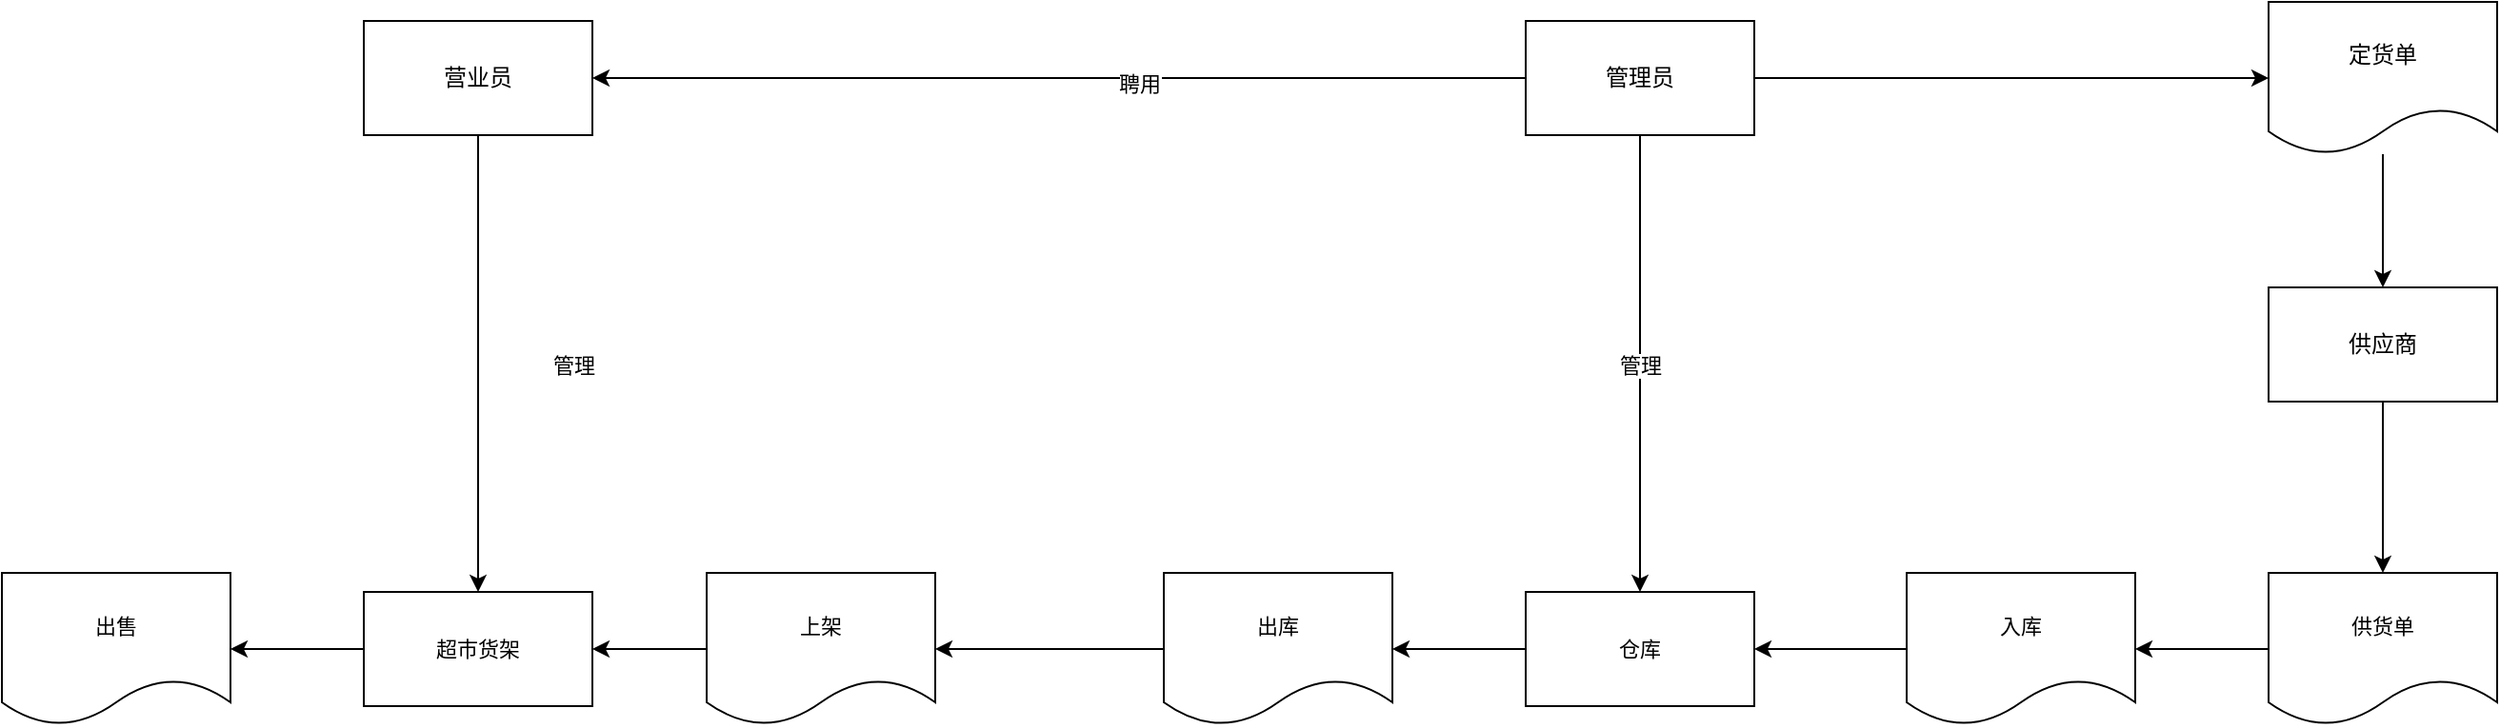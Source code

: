 <mxfile>
    <diagram id="-OzXARZJPh3rWAMKBhX5" name="Page-1">
        <mxGraphModel dx="1913" dy="1018" grid="1" gridSize="10" guides="1" tooltips="1" connect="1" arrows="1" fold="1" page="1" pageScale="1" pageWidth="850" pageHeight="1100" math="0" shadow="0">
            <root>
                <mxCell id="0"/>
                <mxCell id="1" parent="0"/>
                <mxCell id="10" style="edgeStyle=elbowEdgeStyle;html=1;" edge="1" parent="1" source="3" target="6">
                    <mxGeometry relative="1" as="geometry"/>
                </mxCell>
                <mxCell id="11" value="聘用" style="edgeLabel;html=1;align=center;verticalAlign=middle;resizable=0;points=[];" vertex="1" connectable="0" parent="10">
                    <mxGeometry x="-0.169" y="3" relative="1" as="geometry">
                        <mxPoint as="offset"/>
                    </mxGeometry>
                </mxCell>
                <mxCell id="14" style="edgeStyle=elbowEdgeStyle;shape=connector;rounded=1;html=1;labelBackgroundColor=default;strokeColor=default;fontFamily=Helvetica;fontSize=11;fontColor=default;endArrow=classic;" edge="1" parent="1" source="3" target="13">
                    <mxGeometry relative="1" as="geometry"/>
                </mxCell>
                <mxCell id="30" style="edgeStyle=elbowEdgeStyle;shape=connector;rounded=1;html=1;labelBackgroundColor=default;strokeColor=default;fontFamily=Helvetica;fontSize=11;fontColor=default;endArrow=classic;" edge="1" parent="1" source="3" target="16">
                    <mxGeometry relative="1" as="geometry"/>
                </mxCell>
                <mxCell id="31" value="管理" style="edgeLabel;html=1;align=center;verticalAlign=middle;resizable=0;points=[];fontSize=11;fontFamily=Helvetica;fontColor=default;" vertex="1" connectable="0" parent="30">
                    <mxGeometry x="0.294" y="-2" relative="1" as="geometry">
                        <mxPoint x="2" y="-35" as="offset"/>
                    </mxGeometry>
                </mxCell>
                <mxCell id="3" value="管理员" style="rounded=0;whiteSpace=wrap;html=1;" vertex="1" parent="1">
                    <mxGeometry x="250" y="140" width="120" height="60" as="geometry"/>
                </mxCell>
                <mxCell id="34" style="edgeStyle=elbowEdgeStyle;shape=connector;rounded=1;html=1;labelBackgroundColor=default;strokeColor=default;fontFamily=Helvetica;fontSize=11;fontColor=default;endArrow=classic;" edge="1" parent="1" source="6" target="33">
                    <mxGeometry relative="1" as="geometry"/>
                </mxCell>
                <mxCell id="35" value="管理" style="edgeLabel;html=1;align=center;verticalAlign=middle;resizable=0;points=[];fontSize=11;fontFamily=Helvetica;fontColor=default;" vertex="1" connectable="0" parent="34">
                    <mxGeometry x="0.281" y="8" relative="1" as="geometry">
                        <mxPoint x="42" y="-33" as="offset"/>
                    </mxGeometry>
                </mxCell>
                <mxCell id="6" value="营业员" style="rounded=0;whiteSpace=wrap;html=1;" vertex="1" parent="1">
                    <mxGeometry x="-360" y="140" width="120" height="60" as="geometry"/>
                </mxCell>
                <mxCell id="18" style="edgeStyle=elbowEdgeStyle;shape=connector;rounded=1;html=1;labelBackgroundColor=default;strokeColor=default;fontFamily=Helvetica;fontSize=11;fontColor=default;endArrow=classic;" edge="1" parent="1" source="12" target="17">
                    <mxGeometry relative="1" as="geometry"/>
                </mxCell>
                <mxCell id="12" value="供应商" style="rounded=0;whiteSpace=wrap;html=1;" vertex="1" parent="1">
                    <mxGeometry x="640" y="280" width="120" height="60" as="geometry"/>
                </mxCell>
                <mxCell id="15" style="edgeStyle=elbowEdgeStyle;shape=connector;rounded=1;html=1;labelBackgroundColor=default;strokeColor=default;fontFamily=Helvetica;fontSize=11;fontColor=default;endArrow=classic;" edge="1" parent="1" source="13" target="12">
                    <mxGeometry relative="1" as="geometry"/>
                </mxCell>
                <mxCell id="13" value="定货单" style="shape=document;whiteSpace=wrap;html=1;boundedLbl=1;" vertex="1" parent="1">
                    <mxGeometry x="640" y="130" width="120" height="80" as="geometry"/>
                </mxCell>
                <mxCell id="25" style="edgeStyle=elbowEdgeStyle;shape=connector;rounded=1;html=1;labelBackgroundColor=default;strokeColor=default;fontFamily=Helvetica;fontSize=11;fontColor=default;endArrow=classic;" edge="1" parent="1" source="16" target="24">
                    <mxGeometry relative="1" as="geometry"/>
                </mxCell>
                <mxCell id="16" value="仓库" style="rounded=0;whiteSpace=wrap;html=1;fontFamily=Helvetica;fontSize=11;fontColor=default;" vertex="1" parent="1">
                    <mxGeometry x="250" y="440" width="120" height="60" as="geometry"/>
                </mxCell>
                <mxCell id="22" style="edgeStyle=elbowEdgeStyle;shape=connector;rounded=1;html=1;labelBackgroundColor=default;strokeColor=default;fontFamily=Helvetica;fontSize=11;fontColor=default;endArrow=classic;" edge="1" parent="1" source="17" target="21">
                    <mxGeometry relative="1" as="geometry"/>
                </mxCell>
                <mxCell id="17" value="供货单" style="shape=document;whiteSpace=wrap;html=1;boundedLbl=1;fontFamily=Helvetica;fontSize=11;fontColor=default;" vertex="1" parent="1">
                    <mxGeometry x="640" y="430" width="120" height="80" as="geometry"/>
                </mxCell>
                <mxCell id="23" style="edgeStyle=elbowEdgeStyle;shape=connector;rounded=1;html=1;labelBackgroundColor=default;strokeColor=default;fontFamily=Helvetica;fontSize=11;fontColor=default;endArrow=classic;" edge="1" parent="1" source="21" target="16">
                    <mxGeometry relative="1" as="geometry"/>
                </mxCell>
                <mxCell id="21" value="入库" style="shape=document;whiteSpace=wrap;html=1;boundedLbl=1;fontFamily=Helvetica;fontSize=11;fontColor=default;" vertex="1" parent="1">
                    <mxGeometry x="450" y="430" width="120" height="80" as="geometry"/>
                </mxCell>
                <mxCell id="27" style="edgeStyle=elbowEdgeStyle;shape=connector;rounded=1;html=1;labelBackgroundColor=default;strokeColor=default;fontFamily=Helvetica;fontSize=11;fontColor=default;endArrow=classic;" edge="1" parent="1" source="24" target="26">
                    <mxGeometry relative="1" as="geometry"/>
                </mxCell>
                <mxCell id="24" value="出库" style="shape=document;whiteSpace=wrap;html=1;boundedLbl=1;fontFamily=Helvetica;fontSize=11;fontColor=default;" vertex="1" parent="1">
                    <mxGeometry x="60" y="430" width="120" height="80" as="geometry"/>
                </mxCell>
                <mxCell id="36" style="edgeStyle=elbowEdgeStyle;shape=connector;rounded=1;html=1;labelBackgroundColor=default;strokeColor=default;fontFamily=Helvetica;fontSize=11;fontColor=default;endArrow=classic;" edge="1" parent="1" source="26" target="33">
                    <mxGeometry relative="1" as="geometry"/>
                </mxCell>
                <mxCell id="26" value="上架" style="shape=document;whiteSpace=wrap;html=1;boundedLbl=1;fontFamily=Helvetica;fontSize=11;fontColor=default;" vertex="1" parent="1">
                    <mxGeometry x="-180" y="430" width="120" height="80" as="geometry"/>
                </mxCell>
                <mxCell id="28" value="出售" style="shape=document;whiteSpace=wrap;html=1;boundedLbl=1;fontFamily=Helvetica;fontSize=11;fontColor=default;" vertex="1" parent="1">
                    <mxGeometry x="-550" y="430" width="120" height="80" as="geometry"/>
                </mxCell>
                <mxCell id="37" style="edgeStyle=elbowEdgeStyle;shape=connector;rounded=1;html=1;labelBackgroundColor=default;strokeColor=default;fontFamily=Helvetica;fontSize=11;fontColor=default;endArrow=classic;" edge="1" parent="1" source="33" target="28">
                    <mxGeometry relative="1" as="geometry"/>
                </mxCell>
                <mxCell id="33" value="超市货架" style="rounded=0;whiteSpace=wrap;html=1;fontFamily=Helvetica;fontSize=11;fontColor=default;" vertex="1" parent="1">
                    <mxGeometry x="-360" y="440" width="120" height="60" as="geometry"/>
                </mxCell>
            </root>
        </mxGraphModel>
    </diagram>
</mxfile>